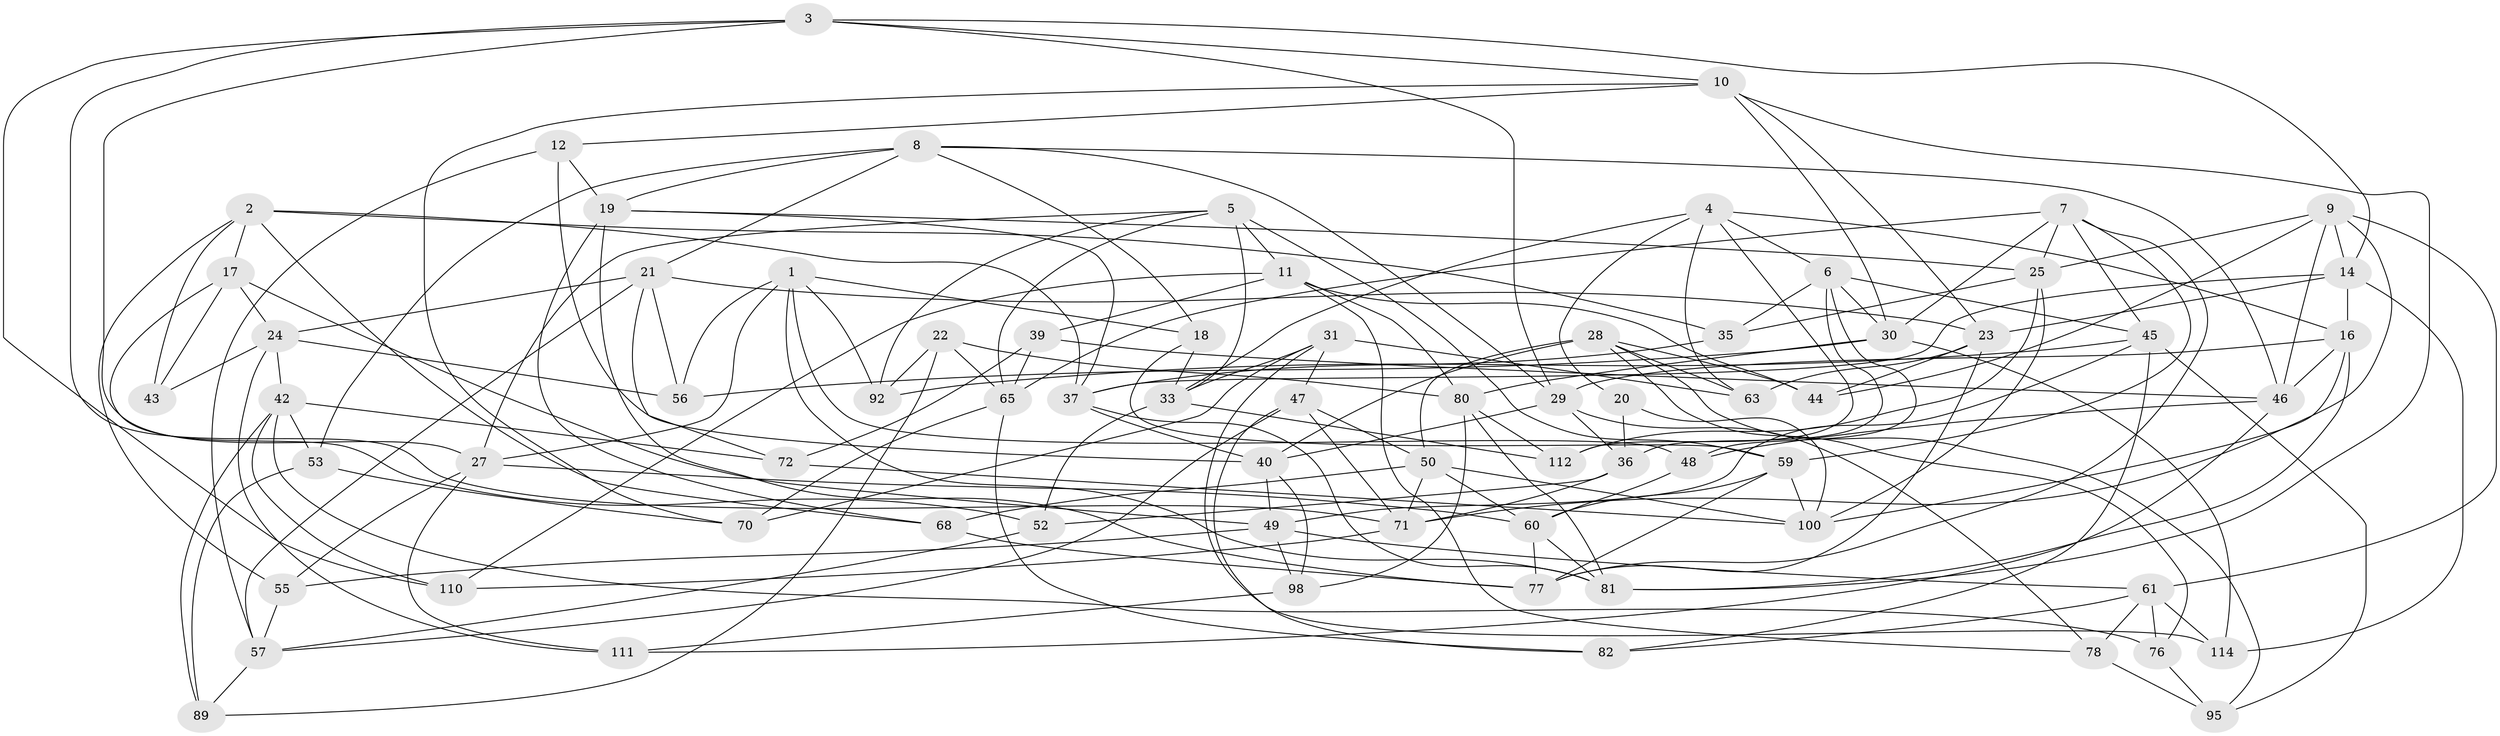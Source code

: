// Generated by graph-tools (version 1.1) at 2025/24/03/03/25 07:24:26]
// undirected, 72 vertices, 185 edges
graph export_dot {
graph [start="1"]
  node [color=gray90,style=filled];
  1 [super="+13"];
  2 [super="+32"];
  3 [super="+69"];
  4 [super="+106"];
  5 [super="+108"];
  6 [super="+102"];
  7 [super="+15"];
  8 [super="+66"];
  9 [super="+58"];
  10 [super="+74"];
  11 [super="+85"];
  12;
  14 [super="+101"];
  16 [super="+91"];
  17 [super="+84"];
  18;
  19 [super="+34"];
  20;
  21 [super="+116"];
  22;
  23 [super="+75"];
  24 [super="+26"];
  25 [super="+54"];
  27 [super="+41"];
  28 [super="+113"];
  29 [super="+62"];
  30 [super="+51"];
  31 [super="+107"];
  33 [super="+93"];
  35;
  36 [super="+115"];
  37 [super="+38"];
  39;
  40 [super="+67"];
  42 [super="+79"];
  43;
  44;
  45 [super="+88"];
  46 [super="+64"];
  47 [super="+86"];
  48;
  49 [super="+99"];
  50 [super="+103"];
  52;
  53;
  55;
  56;
  57 [super="+90"];
  59 [super="+87"];
  60 [super="+109"];
  61 [super="+83"];
  63;
  65 [super="+73"];
  68;
  70;
  71 [super="+96"];
  72;
  76;
  77 [super="+97"];
  78;
  80 [super="+94"];
  81 [super="+105"];
  82;
  89;
  92;
  95;
  98;
  100 [super="+104"];
  110;
  111;
  112;
  114;
  1 -- 56;
  1 -- 18;
  1 -- 92;
  1 -- 48;
  1 -- 27;
  1 -- 81;
  2 -- 17;
  2 -- 43;
  2 -- 55;
  2 -- 35;
  2 -- 68;
  2 -- 37;
  3 -- 10;
  3 -- 110;
  3 -- 29;
  3 -- 14;
  3 -- 27;
  3 -- 71;
  4 -- 63;
  4 -- 16;
  4 -- 112;
  4 -- 20;
  4 -- 6;
  4 -- 33;
  5 -- 11;
  5 -- 65;
  5 -- 27;
  5 -- 92;
  5 -- 33;
  5 -- 59;
  6 -- 30;
  6 -- 48;
  6 -- 35;
  6 -- 36;
  6 -- 45;
  7 -- 77;
  7 -- 30;
  7 -- 59;
  7 -- 25;
  7 -- 65;
  7 -- 45;
  8 -- 53;
  8 -- 21;
  8 -- 18;
  8 -- 29;
  8 -- 46;
  8 -- 19;
  9 -- 44;
  9 -- 61;
  9 -- 14;
  9 -- 71;
  9 -- 46;
  9 -- 25;
  10 -- 12;
  10 -- 81;
  10 -- 70;
  10 -- 23;
  10 -- 30;
  11 -- 110;
  11 -- 39;
  11 -- 78;
  11 -- 44;
  11 -- 80;
  12 -- 57;
  12 -- 40;
  12 -- 19;
  14 -- 37;
  14 -- 114;
  14 -- 23;
  14 -- 16;
  16 -- 100;
  16 -- 29;
  16 -- 81;
  16 -- 46;
  17 -- 43 [weight=2];
  17 -- 49;
  17 -- 24;
  17 -- 52;
  18 -- 33;
  18 -- 59;
  19 -- 68;
  19 -- 25;
  19 -- 77;
  19 -- 37;
  20 -- 36 [weight=2];
  20 -- 100;
  21 -- 23;
  21 -- 72;
  21 -- 56;
  21 -- 57;
  21 -- 24;
  22 -- 89;
  22 -- 92;
  22 -- 65;
  22 -- 80;
  23 -- 44;
  23 -- 77;
  23 -- 63;
  24 -- 56;
  24 -- 111;
  24 -- 42;
  24 -- 43;
  25 -- 35;
  25 -- 112;
  25 -- 100;
  27 -- 60;
  27 -- 111;
  27 -- 55;
  28 -- 95;
  28 -- 76;
  28 -- 44;
  28 -- 40;
  28 -- 50;
  28 -- 63;
  29 -- 36;
  29 -- 40;
  29 -- 78;
  30 -- 80;
  30 -- 56;
  30 -- 114;
  31 -- 63;
  31 -- 70;
  31 -- 47 [weight=2];
  31 -- 33;
  31 -- 114;
  33 -- 52;
  33 -- 112;
  35 -- 37;
  36 -- 52;
  36 -- 71;
  37 -- 81;
  37 -- 40;
  39 -- 65;
  39 -- 46;
  39 -- 72;
  40 -- 98;
  40 -- 49;
  42 -- 110;
  42 -- 72;
  42 -- 76;
  42 -- 89;
  42 -- 53;
  45 -- 49;
  45 -- 95;
  45 -- 82;
  45 -- 92;
  46 -- 111;
  46 -- 48;
  47 -- 82;
  47 -- 57;
  47 -- 50;
  47 -- 71;
  48 -- 60;
  49 -- 55;
  49 -- 98;
  49 -- 61;
  50 -- 68;
  50 -- 100;
  50 -- 60;
  50 -- 71;
  52 -- 57;
  53 -- 70;
  53 -- 89;
  55 -- 57;
  57 -- 89;
  59 -- 60;
  59 -- 100;
  59 -- 77;
  60 -- 81;
  60 -- 77;
  61 -- 78;
  61 -- 114;
  61 -- 82;
  61 -- 76;
  65 -- 82;
  65 -- 70;
  68 -- 77;
  71 -- 110;
  72 -- 100;
  76 -- 95;
  78 -- 95;
  80 -- 112;
  80 -- 81;
  80 -- 98;
  98 -- 111;
}
